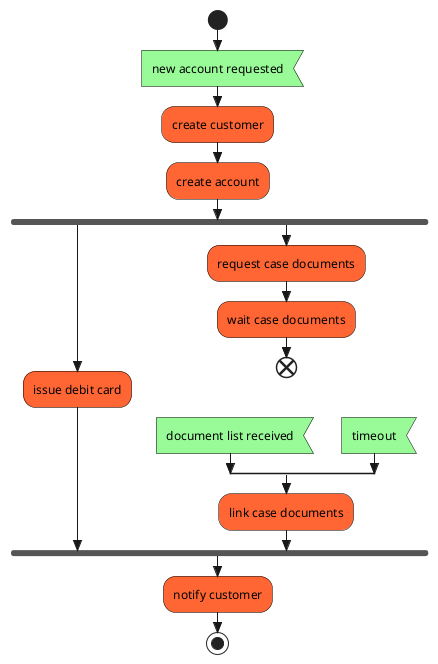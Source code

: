 @startuml Account Creation

skinparam style strictuml
skinparam ActivityBackgroundColor #ff6633
skinparam ActivityBorderColor Black

start

#PaleGreen:new account requested<
:create customer;
:create account;
fork
    :issue debit card;
fork again
    :request case documents;
    :wait case documents;
    end

    split
        -[hidden]->
        #PaleGreen:document list received<
    split again
        -[hidden]->
        #PaleGreen:timeout<
    end split

    :link case documents;
end fork
:notify customer;

stop

@enduml
